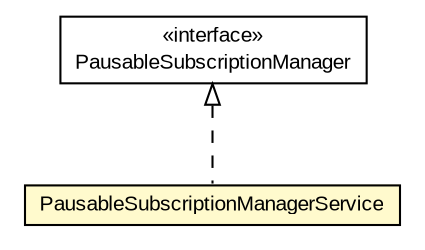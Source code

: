 #!/usr/local/bin/dot
#
# Class diagram 
# Generated by UMLGraph version R5_6-24-gf6e263 (http://www.umlgraph.org/)
#

digraph G {
	edge [fontname="arial",fontsize=10,labelfontname="arial",labelfontsize=10];
	node [fontname="arial",fontsize=10,shape=plaintext];
	nodesep=0.25;
	ranksep=0.5;
	// org.miloss.fgsms.wsn.broker.PausableSubscriptionManagerService
	c56 [label=<<table title="org.miloss.fgsms.wsn.broker.PausableSubscriptionManagerService" border="0" cellborder="1" cellspacing="0" cellpadding="2" port="p" bgcolor="lemonChiffon" href="./PausableSubscriptionManagerService.html">
		<tr><td><table border="0" cellspacing="0" cellpadding="1">
<tr><td align="center" balign="center"> PausableSubscriptionManagerService </td></tr>
		</table></td></tr>
		</table>>, URL="./PausableSubscriptionManagerService.html", fontname="arial", fontcolor="black", fontsize=10.0];
	//org.miloss.fgsms.wsn.broker.PausableSubscriptionManagerService implements org.oasis_open.docs.wsn.brw_2.PausableSubscriptionManager
	c60:p -> c56:p [dir=back,arrowtail=empty,style=dashed];
	// org.oasis_open.docs.wsn.brw_2.PausableSubscriptionManager
	c60 [label=<<table title="org.oasis_open.docs.wsn.brw_2.PausableSubscriptionManager" border="0" cellborder="1" cellspacing="0" cellpadding="2" port="p" href="http://java.sun.com/j2se/1.4.2/docs/api/org/oasis_open/docs/wsn/brw_2/PausableSubscriptionManager.html">
		<tr><td><table border="0" cellspacing="0" cellpadding="1">
<tr><td align="center" balign="center"> &#171;interface&#187; </td></tr>
<tr><td align="center" balign="center"> PausableSubscriptionManager </td></tr>
		</table></td></tr>
		</table>>, URL="http://java.sun.com/j2se/1.4.2/docs/api/org/oasis_open/docs/wsn/brw_2/PausableSubscriptionManager.html", fontname="arial", fontcolor="black", fontsize=10.0];
}

